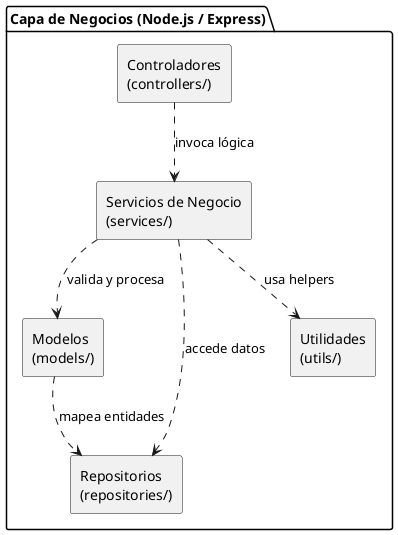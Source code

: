 @startuml

package "Capa de Negocios (Node.js / Express)" {
  rectangle "Servicios de Negocio\n(services/)" as Servicios
  rectangle "Controladores\n(controllers/)" as Controladores
  rectangle "Modelos\n(models/)" as Modelos
  rectangle "Repositorios\n(repositories/)" as Repositorios
  rectangle "Utilidades\n(utils/)" as Utilidades
}

Controladores -[dashed]-> Servicios : invoca lógica
Servicios -[dashed]-> Modelos : valida y procesa
Servicios -[dashed]-> Repositorios : accede datos
Servicios -[dashed]-> Utilidades : usa helpers
Modelos -[dashed]-> Repositorios : mapea entidades

@enduml
